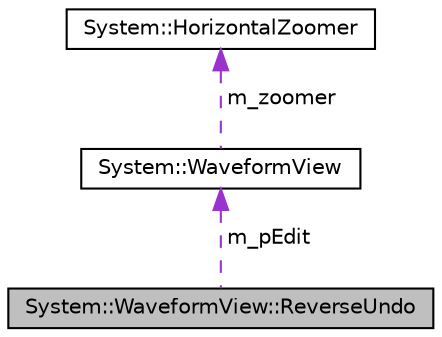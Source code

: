 digraph G
{
  edge [fontname="Helvetica",fontsize="10",labelfontname="Helvetica",labelfontsize="10"];
  node [fontname="Helvetica",fontsize="10",shape=record];
  Node1 [label="System::WaveformView::ReverseUndo",height=0.2,width=0.4,color="black", fillcolor="grey75", style="filled" fontcolor="black"];
  Node2 -> Node1 [dir="back",color="darkorchid3",fontsize="10",style="dashed",label=" m_pEdit" ,fontname="Helvetica"];
  Node2 [label="System::WaveformView",height=0.2,width=0.4,color="black", fillcolor="white", style="filled",URL="$class_system_1_1_waveform_view.html"];
  Node3 -> Node2 [dir="back",color="darkorchid3",fontsize="10",style="dashed",label=" m_zoomer" ,fontname="Helvetica"];
  Node3 [label="System::HorizontalZoomer",height=0.2,width=0.4,color="black", fillcolor="white", style="filled",URL="$class_system_1_1_horizontal_zoomer.html"];
}
